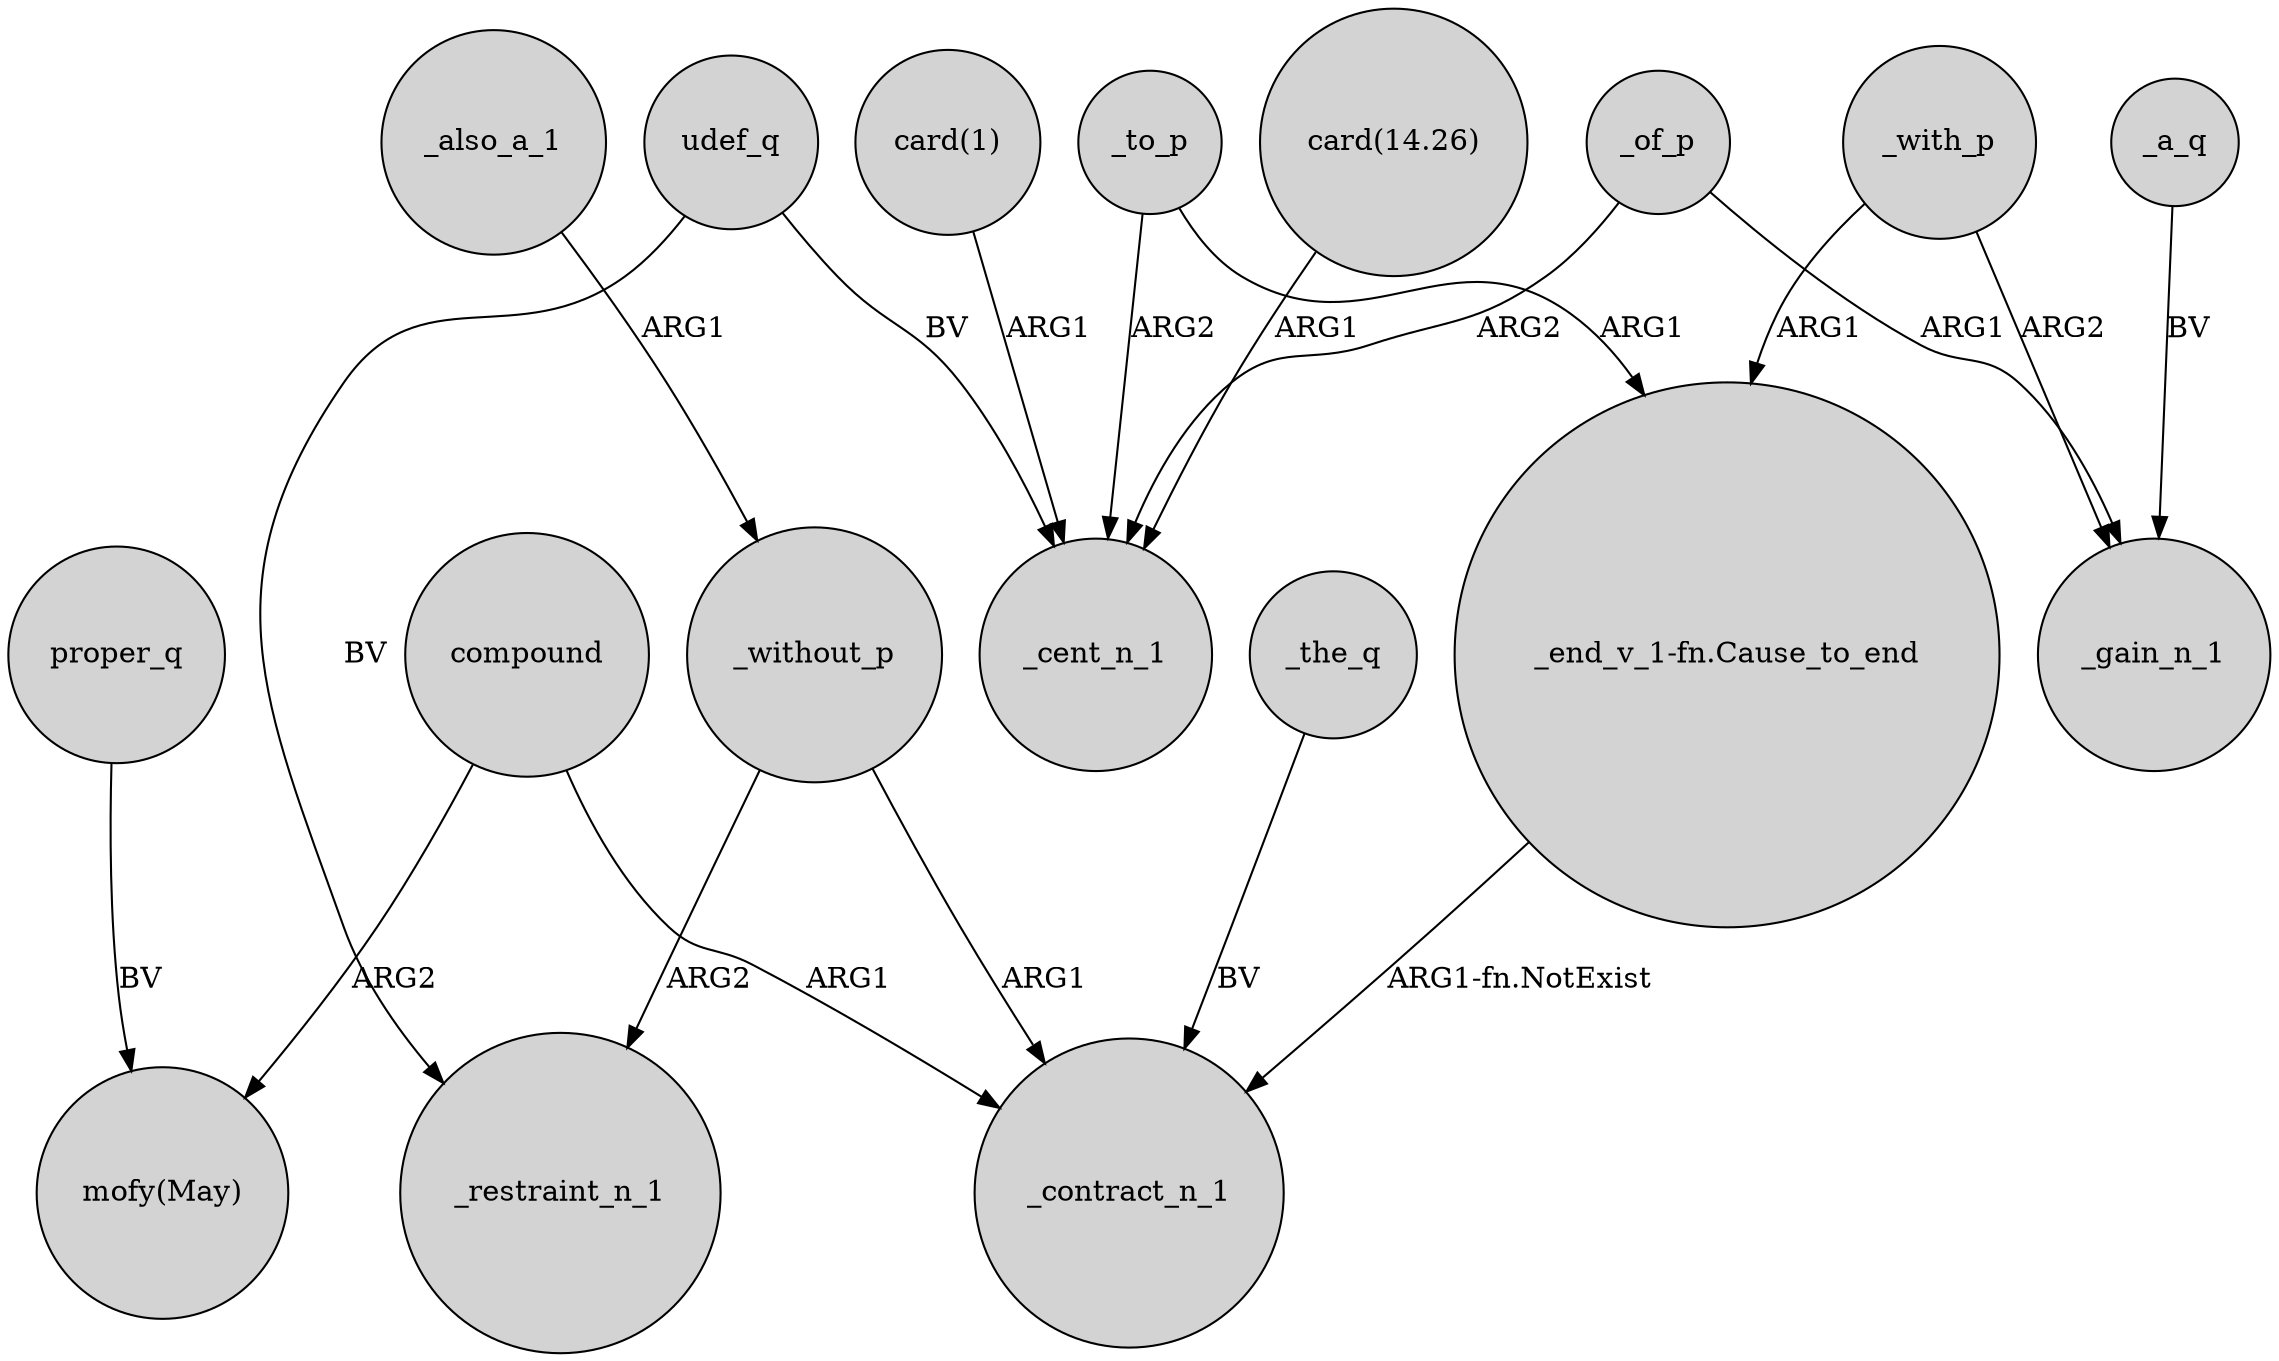 digraph {
	node [shape=circle style=filled]
	"card(14.26)" -> _cent_n_1 [label=ARG1]
	"card(1)" -> _cent_n_1 [label=ARG1]
	"_end_v_1-fn.Cause_to_end" -> _contract_n_1 [label="ARG1-fn.NotExist"]
	proper_q -> "mofy(May)" [label=BV]
	compound -> _contract_n_1 [label=ARG1]
	_without_p -> _restraint_n_1 [label=ARG2]
	_to_p -> "_end_v_1-fn.Cause_to_end" [label=ARG1]
	udef_q -> _cent_n_1 [label=BV]
	_the_q -> _contract_n_1 [label=BV]
	compound -> "mofy(May)" [label=ARG2]
	udef_q -> _restraint_n_1 [label=BV]
	_a_q -> _gain_n_1 [label=BV]
	_to_p -> _cent_n_1 [label=ARG2]
	_of_p -> _cent_n_1 [label=ARG2]
	_of_p -> _gain_n_1 [label=ARG1]
	_also_a_1 -> _without_p [label=ARG1]
	_with_p -> _gain_n_1 [label=ARG2]
	_with_p -> "_end_v_1-fn.Cause_to_end" [label=ARG1]
	_without_p -> _contract_n_1 [label=ARG1]
}
